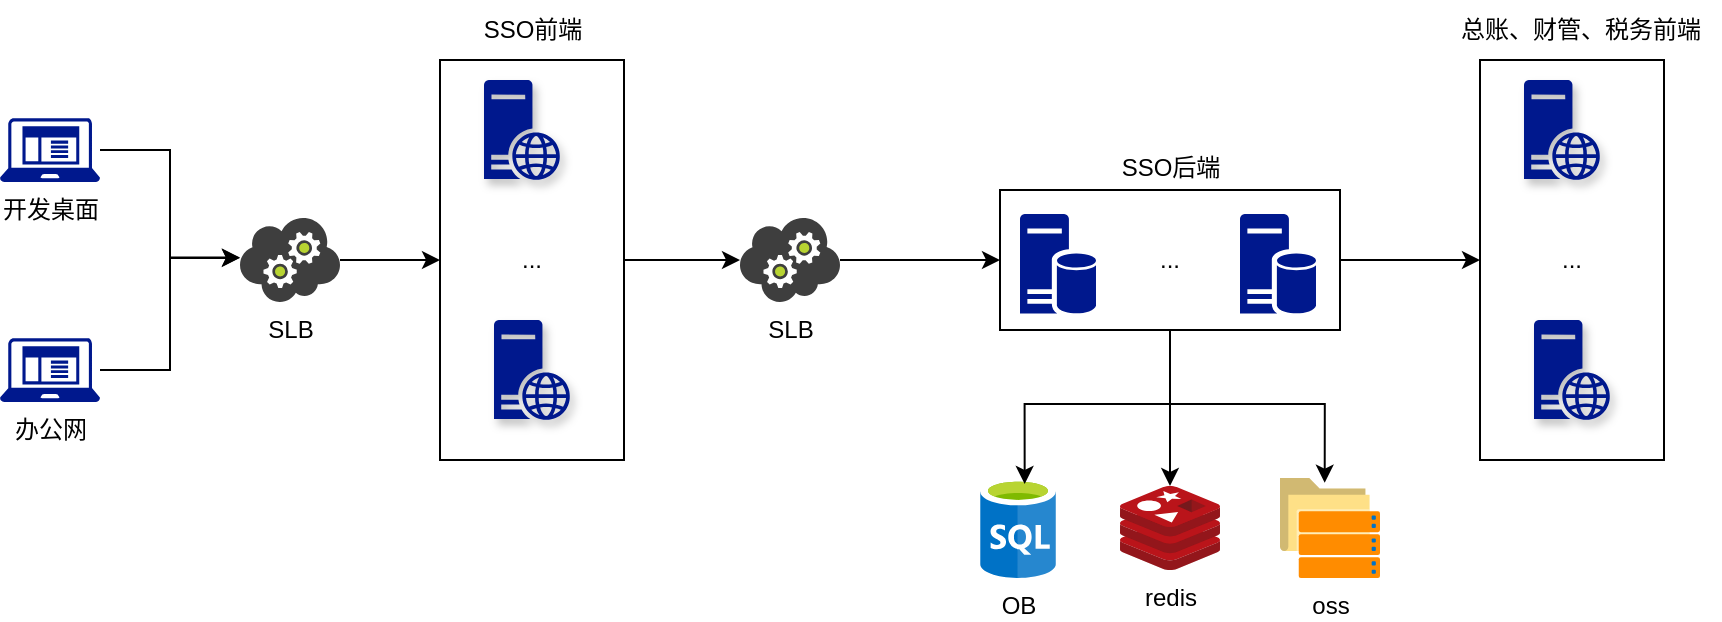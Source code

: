 <mxfile version="24.7.17">
  <diagram name="Page-1" id="-LS6jtXnKP-yvh6ICg8L">
    <mxGraphModel dx="1427" dy="904" grid="1" gridSize="10" guides="1" tooltips="1" connect="1" arrows="1" fold="1" page="1" pageScale="1" pageWidth="850" pageHeight="1100" math="0" shadow="0">
      <root>
        <mxCell id="0" />
        <mxCell id="1" parent="0" />
        <mxCell id="mxvi7i06FaTyoHRG-8UF-1" value="开发桌面" style="sketch=0;aspect=fixed;pointerEvents=1;shadow=0;dashed=0;html=1;strokeColor=none;labelPosition=center;verticalLabelPosition=bottom;verticalAlign=top;align=center;fillColor=#00188D;shape=mxgraph.mscae.enterprise.client_application" vertex="1" parent="1">
          <mxGeometry x="100" y="320" width="50" height="32" as="geometry" />
        </mxCell>
        <mxCell id="mxvi7i06FaTyoHRG-8UF-2" value="办公网" style="sketch=0;aspect=fixed;pointerEvents=1;shadow=0;dashed=0;html=1;strokeColor=none;labelPosition=center;verticalLabelPosition=bottom;verticalAlign=top;align=center;fillColor=#00188D;shape=mxgraph.mscae.enterprise.client_application" vertex="1" parent="1">
          <mxGeometry x="100" y="430" width="50" height="32" as="geometry" />
        </mxCell>
        <mxCell id="mxvi7i06FaTyoHRG-8UF-42" style="edgeStyle=orthogonalEdgeStyle;rounded=0;orthogonalLoop=1;jettySize=auto;html=1;" edge="1" parent="1" source="mxvi7i06FaTyoHRG-8UF-5">
          <mxGeometry relative="1" as="geometry">
            <mxPoint x="320" y="391" as="targetPoint" />
          </mxGeometry>
        </mxCell>
        <mxCell id="mxvi7i06FaTyoHRG-8UF-5" value="SLB" style="image;sketch=0;aspect=fixed;html=1;points=[];align=center;fontSize=12;image=img/lib/mscae/Cloud_Service.svg;" vertex="1" parent="1">
          <mxGeometry x="220" y="370" width="50" height="42" as="geometry" />
        </mxCell>
        <mxCell id="mxvi7i06FaTyoHRG-8UF-44" style="edgeStyle=orthogonalEdgeStyle;rounded=0;orthogonalLoop=1;jettySize=auto;html=1;entryX=0;entryY=0.5;entryDx=0;entryDy=0;" edge="1" parent="1" source="mxvi7i06FaTyoHRG-8UF-6" target="mxvi7i06FaTyoHRG-8UF-18">
          <mxGeometry relative="1" as="geometry" />
        </mxCell>
        <mxCell id="mxvi7i06FaTyoHRG-8UF-6" value="SLB" style="image;sketch=0;aspect=fixed;html=1;points=[];align=center;fontSize=12;image=img/lib/mscae/Cloud_Service.svg;" vertex="1" parent="1">
          <mxGeometry x="470" y="370" width="50" height="42" as="geometry" />
        </mxCell>
        <mxCell id="mxvi7i06FaTyoHRG-8UF-7" value="OB" style="image;sketch=0;aspect=fixed;html=1;points=[];align=center;fontSize=12;image=img/lib/mscae/SQL_Database_generic.svg;" vertex="1" parent="1">
          <mxGeometry x="590" y="500" width="38" height="50" as="geometry" />
        </mxCell>
        <mxCell id="mxvi7i06FaTyoHRG-8UF-8" value="redis" style="image;sketch=0;aspect=fixed;html=1;points=[];align=center;fontSize=12;image=img/lib/mscae/Cache_Redis_Product.svg;" vertex="1" parent="1">
          <mxGeometry x="660" y="504" width="50" height="42" as="geometry" />
        </mxCell>
        <mxCell id="mxvi7i06FaTyoHRG-8UF-13" value="" style="group" vertex="1" connectable="0" parent="1">
          <mxGeometry x="320" y="291" width="92" height="200" as="geometry" />
        </mxCell>
        <mxCell id="mxvi7i06FaTyoHRG-8UF-12" value="..." style="whiteSpace=wrap;html=1;" vertex="1" parent="mxvi7i06FaTyoHRG-8UF-13">
          <mxGeometry width="92" height="200" as="geometry" />
        </mxCell>
        <mxCell id="mxvi7i06FaTyoHRG-8UF-3" value="" style="sketch=0;aspect=fixed;pointerEvents=1;shadow=1;dashed=0;html=1;strokeColor=none;labelPosition=center;verticalLabelPosition=bottom;verticalAlign=top;align=center;fillColor=#00188D;shape=mxgraph.mscae.enterprise.web_server" vertex="1" parent="mxvi7i06FaTyoHRG-8UF-13">
          <mxGeometry x="27" y="130" width="38" height="50" as="geometry" />
        </mxCell>
        <mxCell id="mxvi7i06FaTyoHRG-8UF-11" value="" style="sketch=0;aspect=fixed;pointerEvents=1;shadow=1;dashed=0;html=1;strokeColor=none;labelPosition=center;verticalLabelPosition=bottom;verticalAlign=top;align=center;fillColor=#00188D;shape=mxgraph.mscae.enterprise.web_server" vertex="1" parent="mxvi7i06FaTyoHRG-8UF-13">
          <mxGeometry x="22" y="10" width="38" height="50" as="geometry" />
        </mxCell>
        <mxCell id="mxvi7i06FaTyoHRG-8UF-16" value="SSO前端" style="text;html=1;align=center;verticalAlign=middle;resizable=0;points=[];autosize=1;strokeColor=none;fillColor=none;" vertex="1" parent="1">
          <mxGeometry x="331" y="261" width="70" height="30" as="geometry" />
        </mxCell>
        <mxCell id="mxvi7i06FaTyoHRG-8UF-19" value="" style="group" vertex="1" connectable="0" parent="1">
          <mxGeometry x="600" y="356" width="170" height="70" as="geometry" />
        </mxCell>
        <mxCell id="mxvi7i06FaTyoHRG-8UF-18" value="..." style="whiteSpace=wrap;html=1;" vertex="1" parent="mxvi7i06FaTyoHRG-8UF-19">
          <mxGeometry width="170" height="70" as="geometry" />
        </mxCell>
        <mxCell id="mxvi7i06FaTyoHRG-8UF-4" value="" style="sketch=0;aspect=fixed;pointerEvents=1;shadow=0;dashed=0;html=1;strokeColor=none;labelPosition=center;verticalLabelPosition=bottom;verticalAlign=top;align=center;fillColor=#00188D;shape=mxgraph.mscae.enterprise.database_server" vertex="1" parent="mxvi7i06FaTyoHRG-8UF-19">
          <mxGeometry x="10" y="12" width="38" height="50" as="geometry" />
        </mxCell>
        <mxCell id="mxvi7i06FaTyoHRG-8UF-17" value="" style="sketch=0;aspect=fixed;pointerEvents=1;shadow=0;dashed=0;html=1;strokeColor=none;labelPosition=center;verticalLabelPosition=bottom;verticalAlign=top;align=center;fillColor=#00188D;shape=mxgraph.mscae.enterprise.database_server" vertex="1" parent="mxvi7i06FaTyoHRG-8UF-19">
          <mxGeometry x="120" y="12" width="38" height="50" as="geometry" />
        </mxCell>
        <mxCell id="mxvi7i06FaTyoHRG-8UF-20" value="SSO后端" style="text;html=1;align=center;verticalAlign=middle;resizable=0;points=[];autosize=1;strokeColor=none;fillColor=none;" vertex="1" parent="1">
          <mxGeometry x="650" y="330" width="70" height="30" as="geometry" />
        </mxCell>
        <mxCell id="mxvi7i06FaTyoHRG-8UF-21" value="oss" style="image;sketch=0;aspect=fixed;html=1;points=[];align=center;fontSize=12;image=img/lib/mscae/AzureFXTEdgeFiler.svg;" vertex="1" parent="1">
          <mxGeometry x="740" y="500" width="50" height="50" as="geometry" />
        </mxCell>
        <mxCell id="mxvi7i06FaTyoHRG-8UF-23" style="edgeStyle=orthogonalEdgeStyle;rounded=0;orthogonalLoop=1;jettySize=auto;html=1;entryX=0.588;entryY=0.06;entryDx=0;entryDy=0;entryPerimeter=0;" edge="1" parent="1" source="mxvi7i06FaTyoHRG-8UF-18" target="mxvi7i06FaTyoHRG-8UF-7">
          <mxGeometry relative="1" as="geometry" />
        </mxCell>
        <mxCell id="mxvi7i06FaTyoHRG-8UF-24" style="edgeStyle=orthogonalEdgeStyle;rounded=0;orthogonalLoop=1;jettySize=auto;html=1;" edge="1" parent="1" source="mxvi7i06FaTyoHRG-8UF-18" target="mxvi7i06FaTyoHRG-8UF-8">
          <mxGeometry relative="1" as="geometry" />
        </mxCell>
        <mxCell id="mxvi7i06FaTyoHRG-8UF-25" style="edgeStyle=orthogonalEdgeStyle;rounded=0;orthogonalLoop=1;jettySize=auto;html=1;entryX=0.447;entryY=0.047;entryDx=0;entryDy=0;entryPerimeter=0;" edge="1" parent="1" source="mxvi7i06FaTyoHRG-8UF-18" target="mxvi7i06FaTyoHRG-8UF-21">
          <mxGeometry relative="1" as="geometry" />
        </mxCell>
        <mxCell id="mxvi7i06FaTyoHRG-8UF-26" value="" style="group" vertex="1" connectable="0" parent="1">
          <mxGeometry x="840" y="291" width="92" height="200" as="geometry" />
        </mxCell>
        <mxCell id="mxvi7i06FaTyoHRG-8UF-27" value="..." style="whiteSpace=wrap;html=1;" vertex="1" parent="mxvi7i06FaTyoHRG-8UF-26">
          <mxGeometry width="92" height="200" as="geometry" />
        </mxCell>
        <mxCell id="mxvi7i06FaTyoHRG-8UF-28" value="" style="sketch=0;aspect=fixed;pointerEvents=1;shadow=1;dashed=0;html=1;strokeColor=none;labelPosition=center;verticalLabelPosition=bottom;verticalAlign=top;align=center;fillColor=#00188D;shape=mxgraph.mscae.enterprise.web_server" vertex="1" parent="mxvi7i06FaTyoHRG-8UF-26">
          <mxGeometry x="27" y="130" width="38" height="50" as="geometry" />
        </mxCell>
        <mxCell id="mxvi7i06FaTyoHRG-8UF-29" value="" style="sketch=0;aspect=fixed;pointerEvents=1;shadow=1;dashed=0;html=1;strokeColor=none;labelPosition=center;verticalLabelPosition=bottom;verticalAlign=top;align=center;fillColor=#00188D;shape=mxgraph.mscae.enterprise.web_server" vertex="1" parent="mxvi7i06FaTyoHRG-8UF-26">
          <mxGeometry x="22" y="10" width="38" height="50" as="geometry" />
        </mxCell>
        <mxCell id="mxvi7i06FaTyoHRG-8UF-38" style="edgeStyle=orthogonalEdgeStyle;rounded=0;orthogonalLoop=1;jettySize=auto;html=1;entryX=0;entryY=0.476;entryDx=0;entryDy=0;entryPerimeter=0;" edge="1" parent="1" source="mxvi7i06FaTyoHRG-8UF-1" target="mxvi7i06FaTyoHRG-8UF-5">
          <mxGeometry relative="1" as="geometry" />
        </mxCell>
        <mxCell id="mxvi7i06FaTyoHRG-8UF-39" style="edgeStyle=orthogonalEdgeStyle;rounded=0;orthogonalLoop=1;jettySize=auto;html=1;entryX=0;entryY=0.471;entryDx=0;entryDy=0;entryPerimeter=0;" edge="1" parent="1" source="mxvi7i06FaTyoHRG-8UF-2" target="mxvi7i06FaTyoHRG-8UF-5">
          <mxGeometry relative="1" as="geometry" />
        </mxCell>
        <mxCell id="mxvi7i06FaTyoHRG-8UF-40" value="总账、财管、税务前端" style="text;html=1;align=center;verticalAlign=middle;resizable=0;points=[];autosize=1;strokeColor=none;fillColor=none;" vertex="1" parent="1">
          <mxGeometry x="820" y="261" width="140" height="30" as="geometry" />
        </mxCell>
        <mxCell id="mxvi7i06FaTyoHRG-8UF-43" style="edgeStyle=orthogonalEdgeStyle;rounded=0;orthogonalLoop=1;jettySize=auto;html=1;" edge="1" parent="1" source="mxvi7i06FaTyoHRG-8UF-12" target="mxvi7i06FaTyoHRG-8UF-6">
          <mxGeometry relative="1" as="geometry" />
        </mxCell>
        <mxCell id="mxvi7i06FaTyoHRG-8UF-46" style="edgeStyle=orthogonalEdgeStyle;rounded=0;orthogonalLoop=1;jettySize=auto;html=1;entryX=0;entryY=0.5;entryDx=0;entryDy=0;" edge="1" parent="1" source="mxvi7i06FaTyoHRG-8UF-18" target="mxvi7i06FaTyoHRG-8UF-27">
          <mxGeometry relative="1" as="geometry" />
        </mxCell>
      </root>
    </mxGraphModel>
  </diagram>
</mxfile>
